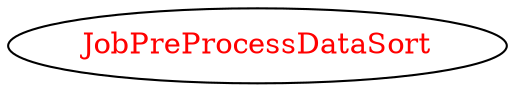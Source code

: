 digraph dependencyGraph {
 concentrate=true;
 ranksep="2.0";
 rankdir="LR"; 
 splines="ortho";
"JobPreProcessDataSort" [fontcolor="red"];
}